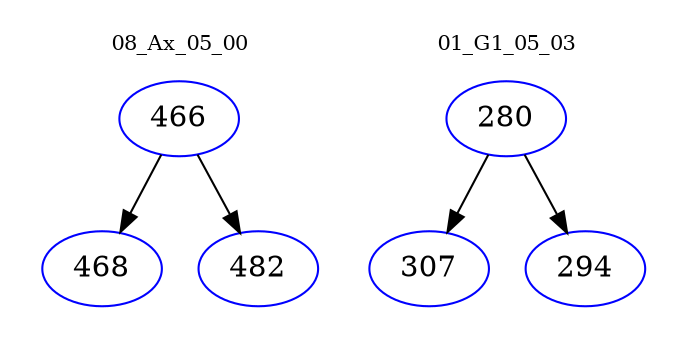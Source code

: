 digraph{
subgraph cluster_0 {
color = white
label = "08_Ax_05_00";
fontsize=10;
T0_466 [label="466", color="blue"]
T0_466 -> T0_468 [color="black"]
T0_468 [label="468", color="blue"]
T0_466 -> T0_482 [color="black"]
T0_482 [label="482", color="blue"]
}
subgraph cluster_1 {
color = white
label = "01_G1_05_03";
fontsize=10;
T1_280 [label="280", color="blue"]
T1_280 -> T1_307 [color="black"]
T1_307 [label="307", color="blue"]
T1_280 -> T1_294 [color="black"]
T1_294 [label="294", color="blue"]
}
}
